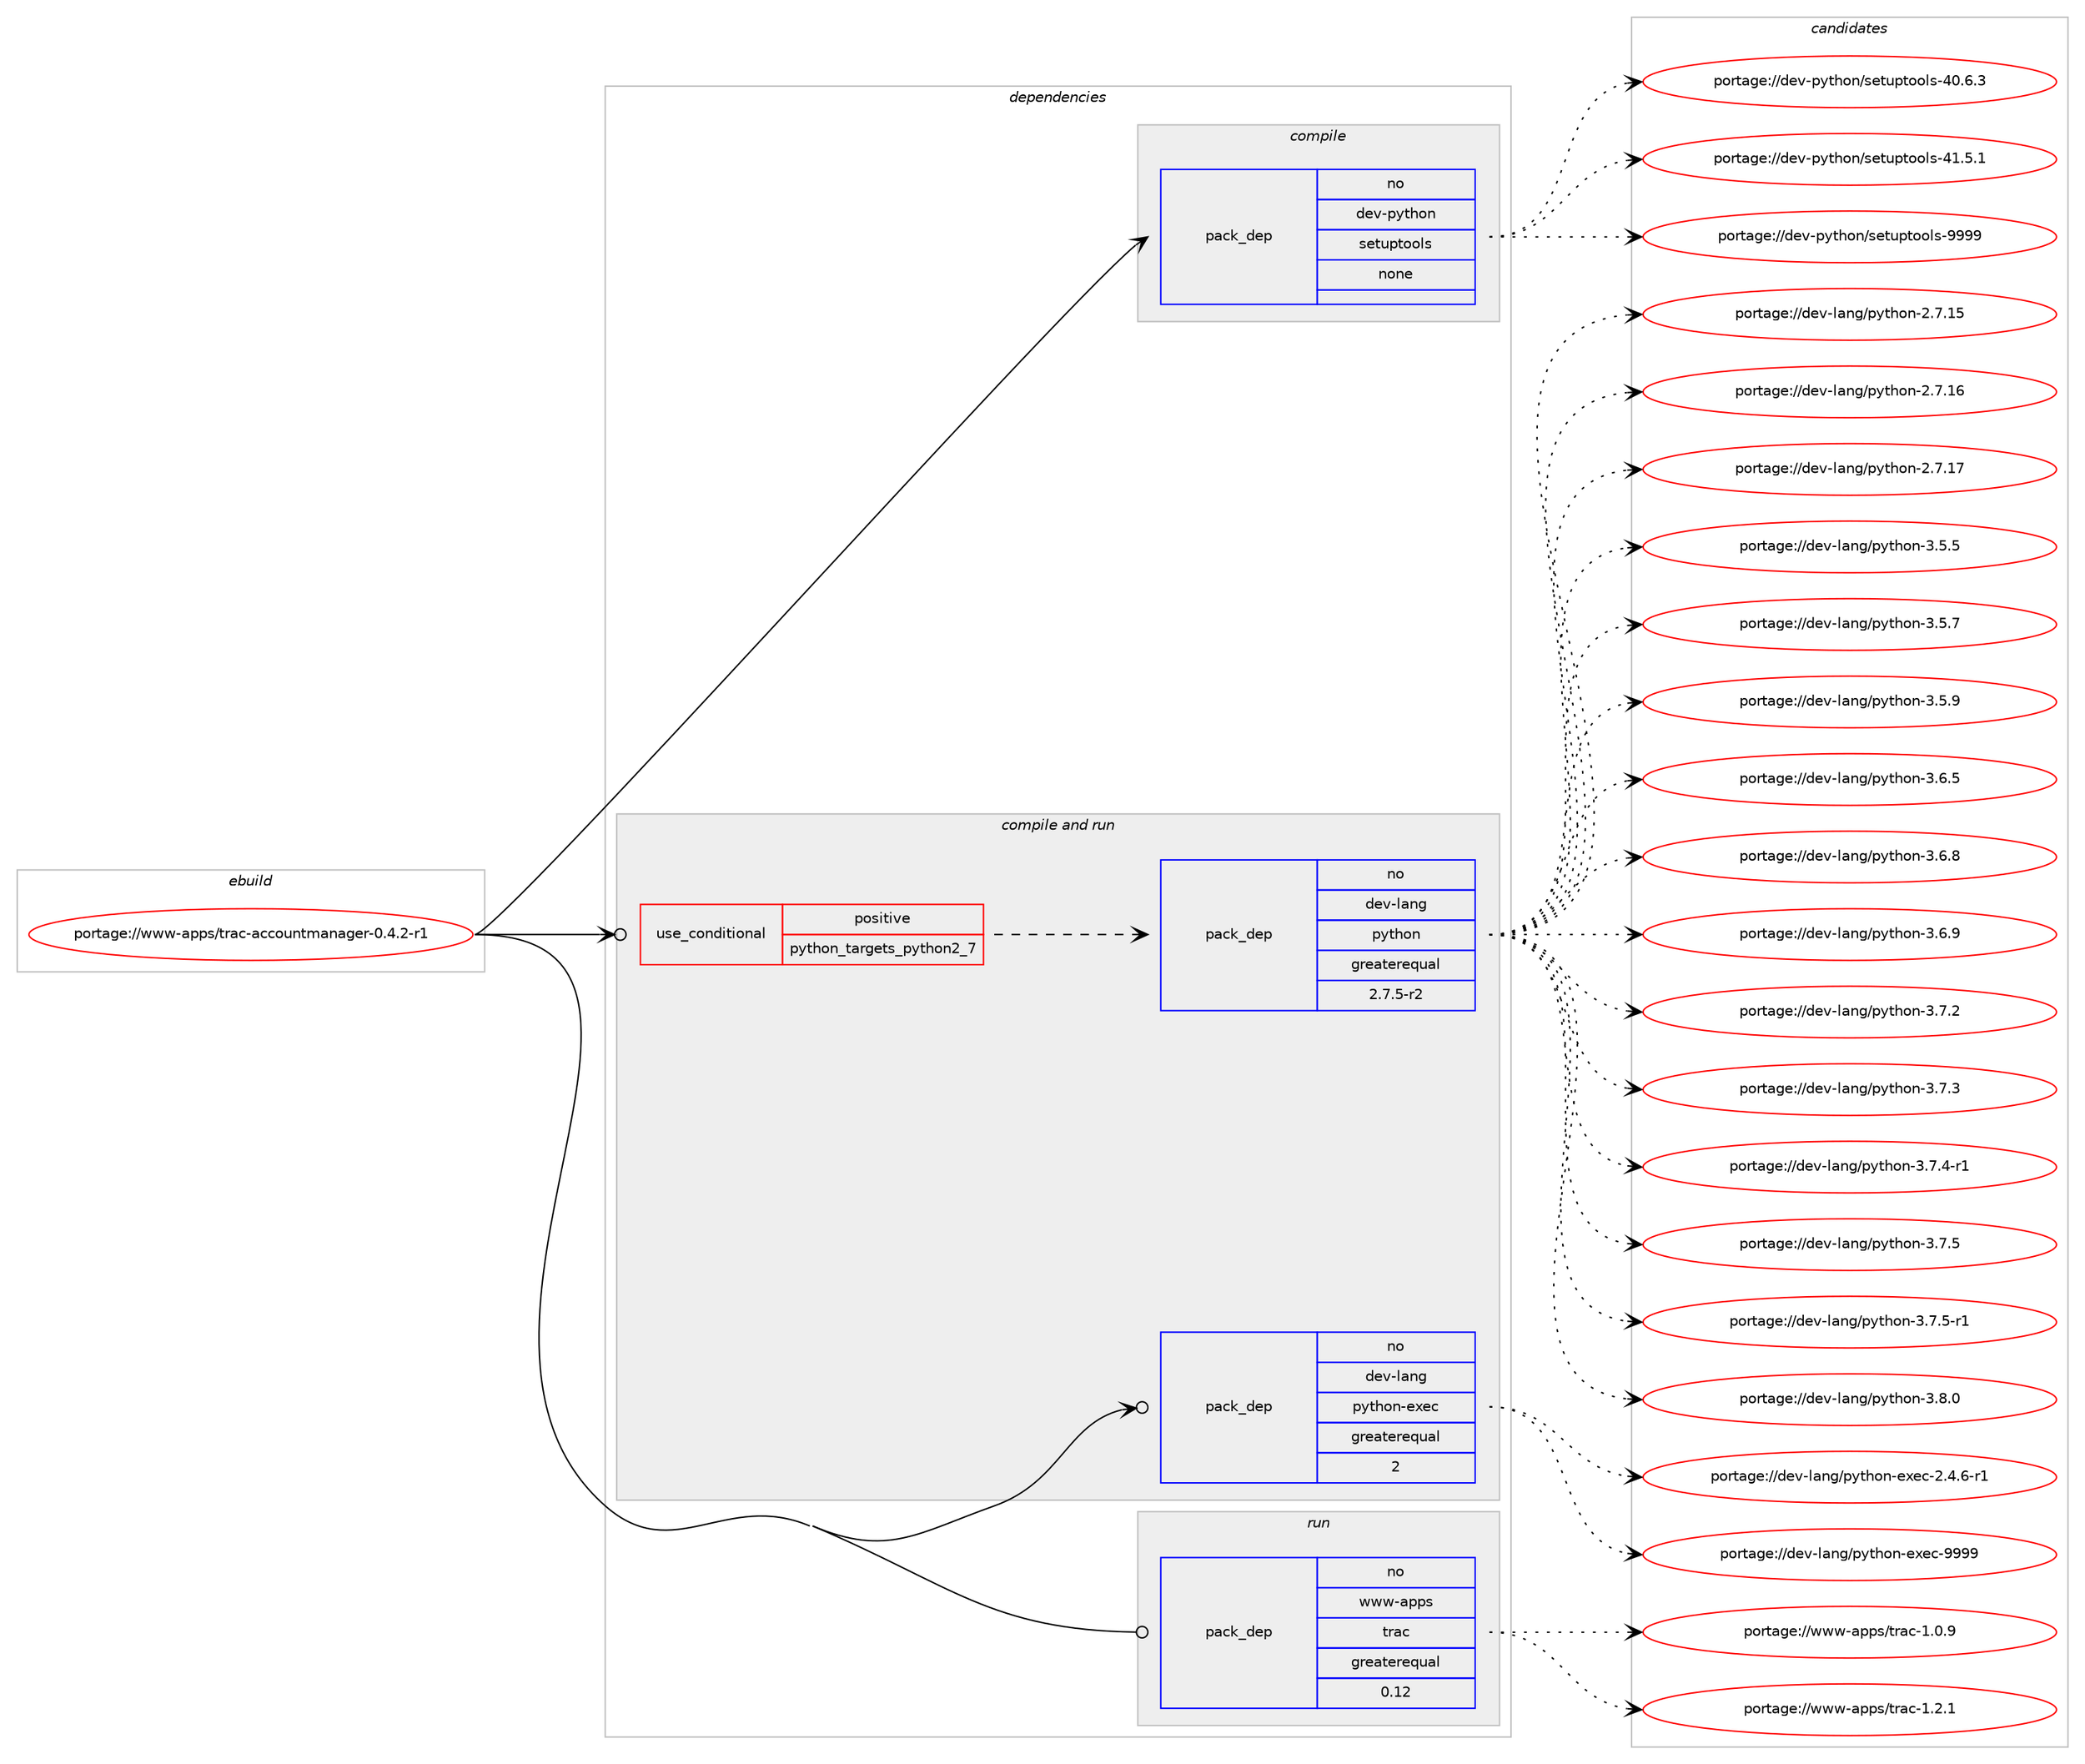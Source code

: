 digraph prolog {

# *************
# Graph options
# *************

newrank=true;
concentrate=true;
compound=true;
graph [rankdir=LR,fontname=Helvetica,fontsize=10,ranksep=1.5];#, ranksep=2.5, nodesep=0.2];
edge  [arrowhead=vee];
node  [fontname=Helvetica,fontsize=10];

# **********
# The ebuild
# **********

subgraph cluster_leftcol {
color=gray;
rank=same;
label=<<i>ebuild</i>>;
id [label="portage://www-apps/trac-accountmanager-0.4.2-r1", color=red, width=4, href="../www-apps/trac-accountmanager-0.4.2-r1.svg"];
}

# ****************
# The dependencies
# ****************

subgraph cluster_midcol {
color=gray;
label=<<i>dependencies</i>>;
subgraph cluster_compile {
fillcolor="#eeeeee";
style=filled;
label=<<i>compile</i>>;
subgraph pack326316 {
dependency439967 [label=<<TABLE BORDER="0" CELLBORDER="1" CELLSPACING="0" CELLPADDING="4" WIDTH="220"><TR><TD ROWSPAN="6" CELLPADDING="30">pack_dep</TD></TR><TR><TD WIDTH="110">no</TD></TR><TR><TD>dev-python</TD></TR><TR><TD>setuptools</TD></TR><TR><TD>none</TD></TR><TR><TD></TD></TR></TABLE>>, shape=none, color=blue];
}
id:e -> dependency439967:w [weight=20,style="solid",arrowhead="vee"];
}
subgraph cluster_compileandrun {
fillcolor="#eeeeee";
style=filled;
label=<<i>compile and run</i>>;
subgraph cond105858 {
dependency439968 [label=<<TABLE BORDER="0" CELLBORDER="1" CELLSPACING="0" CELLPADDING="4"><TR><TD ROWSPAN="3" CELLPADDING="10">use_conditional</TD></TR><TR><TD>positive</TD></TR><TR><TD>python_targets_python2_7</TD></TR></TABLE>>, shape=none, color=red];
subgraph pack326317 {
dependency439969 [label=<<TABLE BORDER="0" CELLBORDER="1" CELLSPACING="0" CELLPADDING="4" WIDTH="220"><TR><TD ROWSPAN="6" CELLPADDING="30">pack_dep</TD></TR><TR><TD WIDTH="110">no</TD></TR><TR><TD>dev-lang</TD></TR><TR><TD>python</TD></TR><TR><TD>greaterequal</TD></TR><TR><TD>2.7.5-r2</TD></TR></TABLE>>, shape=none, color=blue];
}
dependency439968:e -> dependency439969:w [weight=20,style="dashed",arrowhead="vee"];
}
id:e -> dependency439968:w [weight=20,style="solid",arrowhead="odotvee"];
subgraph pack326318 {
dependency439970 [label=<<TABLE BORDER="0" CELLBORDER="1" CELLSPACING="0" CELLPADDING="4" WIDTH="220"><TR><TD ROWSPAN="6" CELLPADDING="30">pack_dep</TD></TR><TR><TD WIDTH="110">no</TD></TR><TR><TD>dev-lang</TD></TR><TR><TD>python-exec</TD></TR><TR><TD>greaterequal</TD></TR><TR><TD>2</TD></TR></TABLE>>, shape=none, color=blue];
}
id:e -> dependency439970:w [weight=20,style="solid",arrowhead="odotvee"];
}
subgraph cluster_run {
fillcolor="#eeeeee";
style=filled;
label=<<i>run</i>>;
subgraph pack326319 {
dependency439971 [label=<<TABLE BORDER="0" CELLBORDER="1" CELLSPACING="0" CELLPADDING="4" WIDTH="220"><TR><TD ROWSPAN="6" CELLPADDING="30">pack_dep</TD></TR><TR><TD WIDTH="110">no</TD></TR><TR><TD>www-apps</TD></TR><TR><TD>trac</TD></TR><TR><TD>greaterequal</TD></TR><TR><TD>0.12</TD></TR></TABLE>>, shape=none, color=blue];
}
id:e -> dependency439971:w [weight=20,style="solid",arrowhead="odot"];
}
}

# **************
# The candidates
# **************

subgraph cluster_choices {
rank=same;
color=gray;
label=<<i>candidates</i>>;

subgraph choice326316 {
color=black;
nodesep=1;
choiceportage100101118451121211161041111104711510111611711211611111110811545524846544651 [label="portage://dev-python/setuptools-40.6.3", color=red, width=4,href="../dev-python/setuptools-40.6.3.svg"];
choiceportage100101118451121211161041111104711510111611711211611111110811545524946534649 [label="portage://dev-python/setuptools-41.5.1", color=red, width=4,href="../dev-python/setuptools-41.5.1.svg"];
choiceportage10010111845112121116104111110471151011161171121161111111081154557575757 [label="portage://dev-python/setuptools-9999", color=red, width=4,href="../dev-python/setuptools-9999.svg"];
dependency439967:e -> choiceportage100101118451121211161041111104711510111611711211611111110811545524846544651:w [style=dotted,weight="100"];
dependency439967:e -> choiceportage100101118451121211161041111104711510111611711211611111110811545524946534649:w [style=dotted,weight="100"];
dependency439967:e -> choiceportage10010111845112121116104111110471151011161171121161111111081154557575757:w [style=dotted,weight="100"];
}
subgraph choice326317 {
color=black;
nodesep=1;
choiceportage10010111845108971101034711212111610411111045504655464953 [label="portage://dev-lang/python-2.7.15", color=red, width=4,href="../dev-lang/python-2.7.15.svg"];
choiceportage10010111845108971101034711212111610411111045504655464954 [label="portage://dev-lang/python-2.7.16", color=red, width=4,href="../dev-lang/python-2.7.16.svg"];
choiceportage10010111845108971101034711212111610411111045504655464955 [label="portage://dev-lang/python-2.7.17", color=red, width=4,href="../dev-lang/python-2.7.17.svg"];
choiceportage100101118451089711010347112121116104111110455146534653 [label="portage://dev-lang/python-3.5.5", color=red, width=4,href="../dev-lang/python-3.5.5.svg"];
choiceportage100101118451089711010347112121116104111110455146534655 [label="portage://dev-lang/python-3.5.7", color=red, width=4,href="../dev-lang/python-3.5.7.svg"];
choiceportage100101118451089711010347112121116104111110455146534657 [label="portage://dev-lang/python-3.5.9", color=red, width=4,href="../dev-lang/python-3.5.9.svg"];
choiceportage100101118451089711010347112121116104111110455146544653 [label="portage://dev-lang/python-3.6.5", color=red, width=4,href="../dev-lang/python-3.6.5.svg"];
choiceportage100101118451089711010347112121116104111110455146544656 [label="portage://dev-lang/python-3.6.8", color=red, width=4,href="../dev-lang/python-3.6.8.svg"];
choiceportage100101118451089711010347112121116104111110455146544657 [label="portage://dev-lang/python-3.6.9", color=red, width=4,href="../dev-lang/python-3.6.9.svg"];
choiceportage100101118451089711010347112121116104111110455146554650 [label="portage://dev-lang/python-3.7.2", color=red, width=4,href="../dev-lang/python-3.7.2.svg"];
choiceportage100101118451089711010347112121116104111110455146554651 [label="portage://dev-lang/python-3.7.3", color=red, width=4,href="../dev-lang/python-3.7.3.svg"];
choiceportage1001011184510897110103471121211161041111104551465546524511449 [label="portage://dev-lang/python-3.7.4-r1", color=red, width=4,href="../dev-lang/python-3.7.4-r1.svg"];
choiceportage100101118451089711010347112121116104111110455146554653 [label="portage://dev-lang/python-3.7.5", color=red, width=4,href="../dev-lang/python-3.7.5.svg"];
choiceportage1001011184510897110103471121211161041111104551465546534511449 [label="portage://dev-lang/python-3.7.5-r1", color=red, width=4,href="../dev-lang/python-3.7.5-r1.svg"];
choiceportage100101118451089711010347112121116104111110455146564648 [label="portage://dev-lang/python-3.8.0", color=red, width=4,href="../dev-lang/python-3.8.0.svg"];
dependency439969:e -> choiceportage10010111845108971101034711212111610411111045504655464953:w [style=dotted,weight="100"];
dependency439969:e -> choiceportage10010111845108971101034711212111610411111045504655464954:w [style=dotted,weight="100"];
dependency439969:e -> choiceportage10010111845108971101034711212111610411111045504655464955:w [style=dotted,weight="100"];
dependency439969:e -> choiceportage100101118451089711010347112121116104111110455146534653:w [style=dotted,weight="100"];
dependency439969:e -> choiceportage100101118451089711010347112121116104111110455146534655:w [style=dotted,weight="100"];
dependency439969:e -> choiceportage100101118451089711010347112121116104111110455146534657:w [style=dotted,weight="100"];
dependency439969:e -> choiceportage100101118451089711010347112121116104111110455146544653:w [style=dotted,weight="100"];
dependency439969:e -> choiceportage100101118451089711010347112121116104111110455146544656:w [style=dotted,weight="100"];
dependency439969:e -> choiceportage100101118451089711010347112121116104111110455146544657:w [style=dotted,weight="100"];
dependency439969:e -> choiceportage100101118451089711010347112121116104111110455146554650:w [style=dotted,weight="100"];
dependency439969:e -> choiceportage100101118451089711010347112121116104111110455146554651:w [style=dotted,weight="100"];
dependency439969:e -> choiceportage1001011184510897110103471121211161041111104551465546524511449:w [style=dotted,weight="100"];
dependency439969:e -> choiceportage100101118451089711010347112121116104111110455146554653:w [style=dotted,weight="100"];
dependency439969:e -> choiceportage1001011184510897110103471121211161041111104551465546534511449:w [style=dotted,weight="100"];
dependency439969:e -> choiceportage100101118451089711010347112121116104111110455146564648:w [style=dotted,weight="100"];
}
subgraph choice326318 {
color=black;
nodesep=1;
choiceportage10010111845108971101034711212111610411111045101120101994550465246544511449 [label="portage://dev-lang/python-exec-2.4.6-r1", color=red, width=4,href="../dev-lang/python-exec-2.4.6-r1.svg"];
choiceportage10010111845108971101034711212111610411111045101120101994557575757 [label="portage://dev-lang/python-exec-9999", color=red, width=4,href="../dev-lang/python-exec-9999.svg"];
dependency439970:e -> choiceportage10010111845108971101034711212111610411111045101120101994550465246544511449:w [style=dotted,weight="100"];
dependency439970:e -> choiceportage10010111845108971101034711212111610411111045101120101994557575757:w [style=dotted,weight="100"];
}
subgraph choice326319 {
color=black;
nodesep=1;
choiceportage1191191194597112112115471161149799454946484657 [label="portage://www-apps/trac-1.0.9", color=red, width=4,href="../www-apps/trac-1.0.9.svg"];
choiceportage1191191194597112112115471161149799454946504649 [label="portage://www-apps/trac-1.2.1", color=red, width=4,href="../www-apps/trac-1.2.1.svg"];
dependency439971:e -> choiceportage1191191194597112112115471161149799454946484657:w [style=dotted,weight="100"];
dependency439971:e -> choiceportage1191191194597112112115471161149799454946504649:w [style=dotted,weight="100"];
}
}

}
